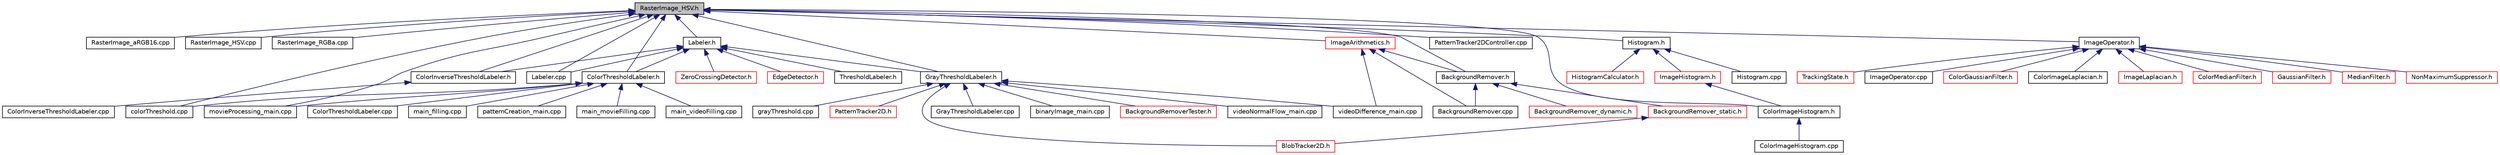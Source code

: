 digraph "RasterImage_HSV.h"
{
  edge [fontname="Helvetica",fontsize="10",labelfontname="Helvetica",labelfontsize="10"];
  node [fontname="Helvetica",fontsize="10",shape=record];
  Node1 [label="RasterImage_HSV.h",height=0.2,width=0.4,color="black", fillcolor="grey75", style="filled", fontcolor="black"];
  Node1 -> Node2 [dir="back",color="midnightblue",fontsize="10",style="solid",fontname="Helvetica"];
  Node2 [label="RasterImage_aRGB16.cpp",height=0.2,width=0.4,color="black", fillcolor="white", style="filled",URL="$RasterImage__aRGB16_8cpp.html"];
  Node1 -> Node3 [dir="back",color="midnightblue",fontsize="10",style="solid",fontname="Helvetica"];
  Node3 [label="RasterImage_HSV.cpp",height=0.2,width=0.4,color="black", fillcolor="white", style="filled",URL="$RasterImage__HSV_8cpp.html"];
  Node1 -> Node4 [dir="back",color="midnightblue",fontsize="10",style="solid",fontname="Helvetica"];
  Node4 [label="RasterImage_RGBa.cpp",height=0.2,width=0.4,color="black", fillcolor="white", style="filled",URL="$RasterImage__RGBa_8cpp.html"];
  Node1 -> Node5 [dir="back",color="midnightblue",fontsize="10",style="solid",fontname="Helvetica"];
  Node5 [label="Labeler.cpp",height=0.2,width=0.4,color="black", fillcolor="white", style="filled",URL="$Labeler_8cpp.html"];
  Node1 -> Node6 [dir="back",color="midnightblue",fontsize="10",style="solid",fontname="Helvetica"];
  Node6 [label="PatternTracker2DController.cpp",height=0.2,width=0.4,color="black", fillcolor="white", style="filled",URL="$PatternTracker2DController_8cpp.html"];
  Node1 -> Node7 [dir="back",color="midnightblue",fontsize="10",style="solid",fontname="Helvetica"];
  Node7 [label="colorThreshold.cpp",height=0.2,width=0.4,color="black", fillcolor="white", style="filled",URL="$colorThreshold_8cpp.html"];
  Node1 -> Node8 [dir="back",color="midnightblue",fontsize="10",style="solid",fontname="Helvetica"];
  Node8 [label="movieProcessing_main.cpp",height=0.2,width=0.4,color="black", fillcolor="white", style="filled",URL="$movieProcessing__main_8cpp.html"];
  Node1 -> Node9 [dir="back",color="midnightblue",fontsize="10",style="solid",fontname="Helvetica"];
  Node9 [label="Histogram.h",height=0.2,width=0.4,color="black", fillcolor="white", style="filled",URL="$Histogram_8h.html"];
  Node9 -> Node10 [dir="back",color="midnightblue",fontsize="10",style="solid",fontname="Helvetica"];
  Node10 [label="Histogram.cpp",height=0.2,width=0.4,color="black", fillcolor="white", style="filled",URL="$Histogram_8cpp.html"];
  Node9 -> Node11 [dir="back",color="midnightblue",fontsize="10",style="solid",fontname="Helvetica"];
  Node11 [label="ImageHistogram.h",height=0.2,width=0.4,color="red", fillcolor="white", style="filled",URL="$ImageHistogram_8h.html"];
  Node11 -> Node12 [dir="back",color="midnightblue",fontsize="10",style="solid",fontname="Helvetica"];
  Node12 [label="ColorImageHistogram.h",height=0.2,width=0.4,color="black", fillcolor="white", style="filled",URL="$ColorImageHistogram_8h.html"];
  Node12 -> Node13 [dir="back",color="midnightblue",fontsize="10",style="solid",fontname="Helvetica"];
  Node13 [label="ColorImageHistogram.cpp",height=0.2,width=0.4,color="black", fillcolor="white", style="filled",URL="$ColorImageHistogram_8cpp.html"];
  Node9 -> Node14 [dir="back",color="midnightblue",fontsize="10",style="solid",fontname="Helvetica"];
  Node14 [label="HistogramCalculator.h",height=0.2,width=0.4,color="red", fillcolor="white", style="filled",URL="$HistogramCalculator_8h.html"];
  Node1 -> Node12 [dir="back",color="midnightblue",fontsize="10",style="solid",fontname="Helvetica"];
  Node1 -> Node15 [dir="back",color="midnightblue",fontsize="10",style="solid",fontname="Helvetica"];
  Node15 [label="BackgroundRemover.h",height=0.2,width=0.4,color="black", fillcolor="white", style="filled",URL="$BackgroundRemover_8h.html"];
  Node15 -> Node16 [dir="back",color="midnightblue",fontsize="10",style="solid",fontname="Helvetica"];
  Node16 [label="BackgroundRemover.cpp",height=0.2,width=0.4,color="black", fillcolor="white", style="filled",URL="$BackgroundRemover_8cpp.html"];
  Node15 -> Node17 [dir="back",color="midnightblue",fontsize="10",style="solid",fontname="Helvetica"];
  Node17 [label="BackgroundRemover_dynamic.h",height=0.2,width=0.4,color="red", fillcolor="white", style="filled",URL="$BackgroundRemover__dynamic_8h.html"];
  Node15 -> Node18 [dir="back",color="midnightblue",fontsize="10",style="solid",fontname="Helvetica"];
  Node18 [label="BackgroundRemover_static.h",height=0.2,width=0.4,color="red", fillcolor="white", style="filled",URL="$BackgroundRemover__static_8h.html"];
  Node18 -> Node19 [dir="back",color="midnightblue",fontsize="10",style="solid",fontname="Helvetica"];
  Node19 [label="BlobTracker2D.h",height=0.2,width=0.4,color="red", fillcolor="white", style="filled",URL="$BlobTracker2D_8h.html"];
  Node1 -> Node20 [dir="back",color="midnightblue",fontsize="10",style="solid",fontname="Helvetica"];
  Node20 [label="ImageOperator.h",height=0.2,width=0.4,color="black", fillcolor="white", style="filled",URL="$ImageOperator_8h.html"];
  Node20 -> Node21 [dir="back",color="midnightblue",fontsize="10",style="solid",fontname="Helvetica"];
  Node21 [label="ImageOperator.cpp",height=0.2,width=0.4,color="black", fillcolor="white", style="filled",URL="$ImageOperator_8cpp.html"];
  Node20 -> Node22 [dir="back",color="midnightblue",fontsize="10",style="solid",fontname="Helvetica"];
  Node22 [label="ColorGaussianFilter.h",height=0.2,width=0.4,color="red", fillcolor="white", style="filled",URL="$ColorGaussianFilter_8h.html"];
  Node20 -> Node23 [dir="back",color="midnightblue",fontsize="10",style="solid",fontname="Helvetica"];
  Node23 [label="ColorImageLaplacian.h",height=0.2,width=0.4,color="black", fillcolor="white", style="filled",URL="$ColorImageLaplacian_8h.html"];
  Node20 -> Node24 [dir="back",color="midnightblue",fontsize="10",style="solid",fontname="Helvetica"];
  Node24 [label="ImageLaplacian.h",height=0.2,width=0.4,color="red", fillcolor="white", style="filled",URL="$ImageLaplacian_8h.html"];
  Node20 -> Node25 [dir="back",color="midnightblue",fontsize="10",style="solid",fontname="Helvetica"];
  Node25 [label="ColorMedianFilter.h",height=0.2,width=0.4,color="red", fillcolor="white", style="filled",URL="$ColorMedianFilter_8h.html"];
  Node20 -> Node26 [dir="back",color="midnightblue",fontsize="10",style="solid",fontname="Helvetica"];
  Node26 [label="GaussianFilter.h",height=0.2,width=0.4,color="red", fillcolor="white", style="filled",URL="$GaussianFilter_8h.html"];
  Node20 -> Node27 [dir="back",color="midnightblue",fontsize="10",style="solid",fontname="Helvetica"];
  Node27 [label="MedianFilter.h",height=0.2,width=0.4,color="red", fillcolor="white", style="filled",URL="$MedianFilter_8h.html"];
  Node20 -> Node28 [dir="back",color="midnightblue",fontsize="10",style="solid",fontname="Helvetica"];
  Node28 [label="NonMaximumSuppressor.h",height=0.2,width=0.4,color="red", fillcolor="white", style="filled",URL="$NonMaximumSuppressor_8h.html"];
  Node20 -> Node29 [dir="back",color="midnightblue",fontsize="10",style="solid",fontname="Helvetica"];
  Node29 [label="TrackingState.h",height=0.2,width=0.4,color="red", fillcolor="white", style="filled",URL="$TrackingState_8h.html"];
  Node1 -> Node30 [dir="back",color="midnightblue",fontsize="10",style="solid",fontname="Helvetica"];
  Node30 [label="ColorInverseThresholdLabeler.h",height=0.2,width=0.4,color="black", fillcolor="white", style="filled",URL="$ColorInverseThresholdLabeler_8h.html"];
  Node30 -> Node31 [dir="back",color="midnightblue",fontsize="10",style="solid",fontname="Helvetica"];
  Node31 [label="ColorInverseThresholdLabeler.cpp",height=0.2,width=0.4,color="black", fillcolor="white", style="filled",URL="$ColorInverseThresholdLabeler_8cpp.html"];
  Node1 -> Node32 [dir="back",color="midnightblue",fontsize="10",style="solid",fontname="Helvetica"];
  Node32 [label="Labeler.h",height=0.2,width=0.4,color="black", fillcolor="white", style="filled",URL="$Labeler_8h.html"];
  Node32 -> Node5 [dir="back",color="midnightblue",fontsize="10",style="solid",fontname="Helvetica"];
  Node32 -> Node30 [dir="back",color="midnightblue",fontsize="10",style="solid",fontname="Helvetica"];
  Node32 -> Node33 [dir="back",color="midnightblue",fontsize="10",style="solid",fontname="Helvetica"];
  Node33 [label="ColorThresholdLabeler.h",height=0.2,width=0.4,color="black", fillcolor="white", style="filled",URL="$ColorThresholdLabeler_8h.html"];
  Node33 -> Node34 [dir="back",color="midnightblue",fontsize="10",style="solid",fontname="Helvetica"];
  Node34 [label="ColorThresholdLabeler.cpp",height=0.2,width=0.4,color="black", fillcolor="white", style="filled",URL="$ColorThresholdLabeler_8cpp.html"];
  Node33 -> Node35 [dir="back",color="midnightblue",fontsize="10",style="solid",fontname="Helvetica"];
  Node35 [label="main_filling.cpp",height=0.2,width=0.4,color="black", fillcolor="white", style="filled",URL="$main__filling_8cpp.html"];
  Node33 -> Node36 [dir="back",color="midnightblue",fontsize="10",style="solid",fontname="Helvetica"];
  Node36 [label="patternCreation_main.cpp",height=0.2,width=0.4,color="black", fillcolor="white", style="filled",URL="$patternCreation__main_8cpp.html"];
  Node33 -> Node7 [dir="back",color="midnightblue",fontsize="10",style="solid",fontname="Helvetica"];
  Node33 -> Node37 [dir="back",color="midnightblue",fontsize="10",style="solid",fontname="Helvetica"];
  Node37 [label="main_movieFilling.cpp",height=0.2,width=0.4,color="black", fillcolor="white", style="filled",URL="$main__movieFilling_8cpp.html"];
  Node33 -> Node8 [dir="back",color="midnightblue",fontsize="10",style="solid",fontname="Helvetica"];
  Node33 -> Node38 [dir="back",color="midnightblue",fontsize="10",style="solid",fontname="Helvetica"];
  Node38 [label="main_videoFilling.cpp",height=0.2,width=0.4,color="black", fillcolor="white", style="filled",URL="$main__videoFilling_8cpp.html"];
  Node32 -> Node39 [dir="back",color="midnightblue",fontsize="10",style="solid",fontname="Helvetica"];
  Node39 [label="EdgeDetector.h",height=0.2,width=0.4,color="red", fillcolor="white", style="filled",URL="$EdgeDetector_8h.html"];
  Node32 -> Node40 [dir="back",color="midnightblue",fontsize="10",style="solid",fontname="Helvetica"];
  Node40 [label="GrayThresholdLabeler.h",height=0.2,width=0.4,color="black", fillcolor="white", style="filled",URL="$GrayThresholdLabeler_8h.html"];
  Node40 -> Node41 [dir="back",color="midnightblue",fontsize="10",style="solid",fontname="Helvetica"];
  Node41 [label="GrayThresholdLabeler.cpp",height=0.2,width=0.4,color="black", fillcolor="white", style="filled",URL="$GrayThresholdLabeler_8cpp.html"];
  Node40 -> Node42 [dir="back",color="midnightblue",fontsize="10",style="solid",fontname="Helvetica"];
  Node42 [label="binaryImage_main.cpp",height=0.2,width=0.4,color="black", fillcolor="white", style="filled",URL="$binaryImage__main_8cpp.html"];
  Node40 -> Node43 [dir="back",color="midnightblue",fontsize="10",style="solid",fontname="Helvetica"];
  Node43 [label="BackgroundRemoverTester.h",height=0.2,width=0.4,color="red", fillcolor="white", style="filled",URL="$BackgroundRemoverTester_8h.html"];
  Node40 -> Node44 [dir="back",color="midnightblue",fontsize="10",style="solid",fontname="Helvetica"];
  Node44 [label="videoDifference_main.cpp",height=0.2,width=0.4,color="black", fillcolor="white", style="filled",URL="$videoDifference__main_8cpp.html"];
  Node40 -> Node45 [dir="back",color="midnightblue",fontsize="10",style="solid",fontname="Helvetica"];
  Node45 [label="videoNormalFlow_main.cpp",height=0.2,width=0.4,color="black", fillcolor="white", style="filled",URL="$videoNormalFlow__main_8cpp.html"];
  Node40 -> Node46 [dir="back",color="midnightblue",fontsize="10",style="solid",fontname="Helvetica"];
  Node46 [label="grayThreshold.cpp",height=0.2,width=0.4,color="black", fillcolor="white", style="filled",URL="$grayThreshold_8cpp.html"];
  Node40 -> Node19 [dir="back",color="midnightblue",fontsize="10",style="solid",fontname="Helvetica"];
  Node40 -> Node47 [dir="back",color="midnightblue",fontsize="10",style="solid",fontname="Helvetica"];
  Node47 [label="PatternTracker2D.h",height=0.2,width=0.4,color="red", fillcolor="white", style="filled",URL="$PatternTracker2D_8h.html"];
  Node32 -> Node48 [dir="back",color="midnightblue",fontsize="10",style="solid",fontname="Helvetica"];
  Node48 [label="ThresholdLabeler.h",height=0.2,width=0.4,color="black", fillcolor="white", style="filled",URL="$ThresholdLabeler_8h.html"];
  Node32 -> Node49 [dir="back",color="midnightblue",fontsize="10",style="solid",fontname="Helvetica"];
  Node49 [label="ZeroCrossingDetector.h",height=0.2,width=0.4,color="red", fillcolor="white", style="filled",URL="$ZeroCrossingDetector_8h.html"];
  Node1 -> Node33 [dir="back",color="midnightblue",fontsize="10",style="solid",fontname="Helvetica"];
  Node1 -> Node40 [dir="back",color="midnightblue",fontsize="10",style="solid",fontname="Helvetica"];
  Node1 -> Node50 [dir="back",color="midnightblue",fontsize="10",style="solid",fontname="Helvetica"];
  Node50 [label="ImageArithmetics.h",height=0.2,width=0.4,color="red", fillcolor="white", style="filled",URL="$ImageArithmetics_8h.html"];
  Node50 -> Node16 [dir="back",color="midnightblue",fontsize="10",style="solid",fontname="Helvetica"];
  Node50 -> Node44 [dir="back",color="midnightblue",fontsize="10",style="solid",fontname="Helvetica"];
  Node50 -> Node15 [dir="back",color="midnightblue",fontsize="10",style="solid",fontname="Helvetica"];
}
